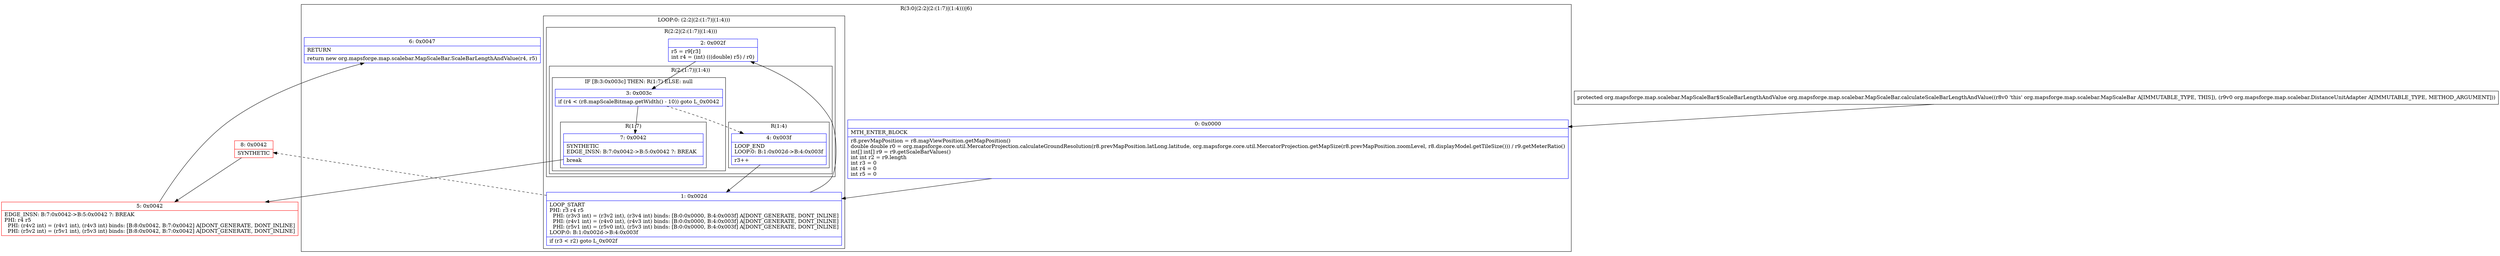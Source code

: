 digraph "CFG fororg.mapsforge.map.scalebar.MapScaleBar.calculateScaleBarLengthAndValue(Lorg\/mapsforge\/map\/scalebar\/DistanceUnitAdapter;)Lorg\/mapsforge\/map\/scalebar\/MapScaleBar$ScaleBarLengthAndValue;" {
subgraph cluster_Region_1140069141 {
label = "R(3:0|(2:2|(2:(1:7)|(1:4)))|6)";
node [shape=record,color=blue];
Node_0 [shape=record,label="{0\:\ 0x0000|MTH_ENTER_BLOCK\l|r8.prevMapPosition = r8.mapViewPosition.getMapPosition()\ldouble double r0 = org.mapsforge.core.util.MercatorProjection.calculateGroundResolution(r8.prevMapPosition.latLong.latitude, org.mapsforge.core.util.MercatorProjection.getMapSize(r8.prevMapPosition.zoomLevel, r8.displayModel.getTileSize())) \/ r9.getMeterRatio()\lint[] int[] r9 = r9.getScaleBarValues()\lint int r2 = r9.length\lint r3 = 0\lint r4 = 0\lint r5 = 0\l}"];
subgraph cluster_LoopRegion_522446350 {
label = "LOOP:0: (2:2|(2:(1:7)|(1:4)))";
node [shape=record,color=blue];
Node_1 [shape=record,label="{1\:\ 0x002d|LOOP_START\lPHI: r3 r4 r5 \l  PHI: (r3v3 int) = (r3v2 int), (r3v4 int) binds: [B:0:0x0000, B:4:0x003f] A[DONT_GENERATE, DONT_INLINE]\l  PHI: (r4v1 int) = (r4v0 int), (r4v3 int) binds: [B:0:0x0000, B:4:0x003f] A[DONT_GENERATE, DONT_INLINE]\l  PHI: (r5v1 int) = (r5v0 int), (r5v3 int) binds: [B:0:0x0000, B:4:0x003f] A[DONT_GENERATE, DONT_INLINE]\lLOOP:0: B:1:0x002d\-\>B:4:0x003f\l|if (r3 \< r2) goto L_0x002f\l}"];
subgraph cluster_Region_632914523 {
label = "R(2:2|(2:(1:7)|(1:4)))";
node [shape=record,color=blue];
Node_2 [shape=record,label="{2\:\ 0x002f|r5 = r9[r3]\lint r4 = (int) (((double) r5) \/ r0)\l}"];
subgraph cluster_Region_784615308 {
label = "R(2:(1:7)|(1:4))";
node [shape=record,color=blue];
subgraph cluster_IfRegion_1899366797 {
label = "IF [B:3:0x003c] THEN: R(1:7) ELSE: null";
node [shape=record,color=blue];
Node_3 [shape=record,label="{3\:\ 0x003c|if (r4 \< (r8.mapScaleBitmap.getWidth() \- 10)) goto L_0x0042\l}"];
subgraph cluster_Region_559921666 {
label = "R(1:7)";
node [shape=record,color=blue];
Node_7 [shape=record,label="{7\:\ 0x0042|SYNTHETIC\lEDGE_INSN: B:7:0x0042\-\>B:5:0x0042 ?: BREAK  \l|break\l}"];
}
}
subgraph cluster_Region_314170484 {
label = "R(1:4)";
node [shape=record,color=blue];
Node_4 [shape=record,label="{4\:\ 0x003f|LOOP_END\lLOOP:0: B:1:0x002d\-\>B:4:0x003f\l|r3++\l}"];
}
}
}
}
Node_6 [shape=record,label="{6\:\ 0x0047|RETURN\l|return new org.mapsforge.map.scalebar.MapScaleBar.ScaleBarLengthAndValue(r4, r5)\l}"];
}
Node_5 [shape=record,color=red,label="{5\:\ 0x0042|EDGE_INSN: B:7:0x0042\-\>B:5:0x0042 ?: BREAK  \lPHI: r4 r5 \l  PHI: (r4v2 int) = (r4v1 int), (r4v3 int) binds: [B:8:0x0042, B:7:0x0042] A[DONT_GENERATE, DONT_INLINE]\l  PHI: (r5v2 int) = (r5v1 int), (r5v3 int) binds: [B:8:0x0042, B:7:0x0042] A[DONT_GENERATE, DONT_INLINE]\l}"];
Node_8 [shape=record,color=red,label="{8\:\ 0x0042|SYNTHETIC\l}"];
MethodNode[shape=record,label="{protected org.mapsforge.map.scalebar.MapScaleBar$ScaleBarLengthAndValue org.mapsforge.map.scalebar.MapScaleBar.calculateScaleBarLengthAndValue((r8v0 'this' org.mapsforge.map.scalebar.MapScaleBar A[IMMUTABLE_TYPE, THIS]), (r9v0 org.mapsforge.map.scalebar.DistanceUnitAdapter A[IMMUTABLE_TYPE, METHOD_ARGUMENT])) }"];
MethodNode -> Node_0;
Node_0 -> Node_1;
Node_1 -> Node_2;
Node_1 -> Node_8[style=dashed];
Node_2 -> Node_3;
Node_3 -> Node_4[style=dashed];
Node_3 -> Node_7;
Node_7 -> Node_5;
Node_4 -> Node_1;
Node_5 -> Node_6;
Node_8 -> Node_5;
}

